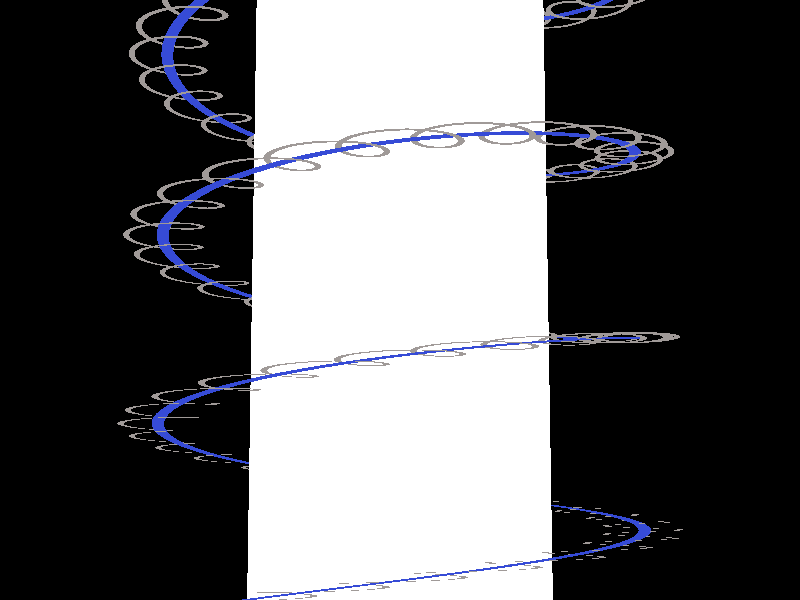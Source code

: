 global_settings {
  adc_bailout 0.0039216
  ambient_light rgb <0.05, 0.05, 0.05>
  assumed_gamma 1.5
  noise_generator 2
}

fog {
  fog_type 1
  distance 35
  rgb <0, 0, 0> 
}

union {
  cylinder {
    <0, 0, 0>, <0, 500, 0>, 5
    /*scale prior to media for a more sparse system*/       
    hollow
    texture
    {
      pigment {color rgbf 1}
    }
    interior
    {
      media
      {
	//emission 0.2
	// equivalent to ambient
	scattering {1, 1/*color*/}
	// the first number is a ''magic'' number, either 2 or 3
	// looks ok, 1 and 5 can also be used
	density
	{
	  cylindrical
	  color_map
	  {
	    [0.0 rgb <0,0.0,0>]
	    [0.5 rgb <1,0,0>]
	    [0.8 rgb <0,0.8,0>]
	    [1.0 rgb <1,1,1>]
	  }
	}
      }
    }
    scale 1  
  }

  light_source
  {
    <0, 65, 0>
    color rgb<1, 0.5, 0.1> cylinder
    media_attenuation on
    fade_distance 5
    fade_power 1
  }
  light_source
  {
    <0, 60, 0>
    color rgb<1, 0.5, 0.1>
    media_attenuation on
    fade_distance 5
    fade_power 1
  }
  light_source
  {
    <0, 55, 0>
    color rgb<1, 0.5, 0.1>
    media_attenuation on
    fade_distance 5
    fade_power 1
  }
  light_source
  {
    <0, 50, 0>
    color rgb<1, 0.5, 0.1>
    media_attenuation on
    fade_distance 5
    fade_power 1
  }
  light_source
  {
    <0, 45, 0>
    color rgb<1, 0.5, 0.1>
    media_attenuation on
    fade_distance 5
    fade_power 1
  }
  light_source
  {
    <0, 40, 0>
    color rgb<1, 0.5, 0.1>
    media_attenuation on
    fade_distance 5
    fade_power 1
  }
}

// cylinder {
//   <0, 0, 0>, <0, 500, 0>, 2
//   pigment {
//     rgb <0.50, 0.47, 0.46>
//   }
//   finish { ambient 2. diffuse 2. }
// }
// light_source
// {
//   <-25, 25, 0>
//   color rgb <0.25, 0.25, 0.25>
//   shadowless
// }

// #declare sun = isosurface {
//   function { sqrt(pow(x, 2) + pow(z, 2)) - 0.8 }
//   contained_by { box { <-5, 0, -5>, <5, 500, 5> } }
//   open
//   max_gradient 16
//   max_trace 1
  
//   pigment {
//     color rgb <1, 1, 1>
//   }

//   finish { ambient 10. diffuse 10. }
// }

// light_source {
//   <0, 0, 0>, rgb <1, 1, 1>
//   looks_like { sun }
// }

camera {
  // orthographic
  perspective
  location <-50, 42, 0>
  look_at <0, 50, 0>
  angle 30.
}

isosurface {
  function { sqrt(pow(x - 8.*cos(y), 2) + pow(z - 8.*sin(y), 2)) - 0.2 }
  contained_by { box { <-10, 0, -10>, <10, 500, 10> } }
  open
  max_gradient 16
  max_trace 1
  
  pigment {
    rgb <0.11, 0.17, 0.77>
  }
  finish { ambient 4. diffuse 4. }
}

isosurface {
  function { sqrt(pow(x - 8.*cos(y) - 1.2*cos(23.*y), 2) + pow(z - 8.*sin(y) - 1.2*sin(23.*y), 2)) - 0.1 }
  contained_by { box { <-10, 0, -10>, <10, 500, 10> } }
  open
  max_gradient 16
  max_trace 1
  
  pigment {
    rgb <0.50, 0.47, 0.46>
  }
  finish { ambient 2. diffuse 2. }
}
